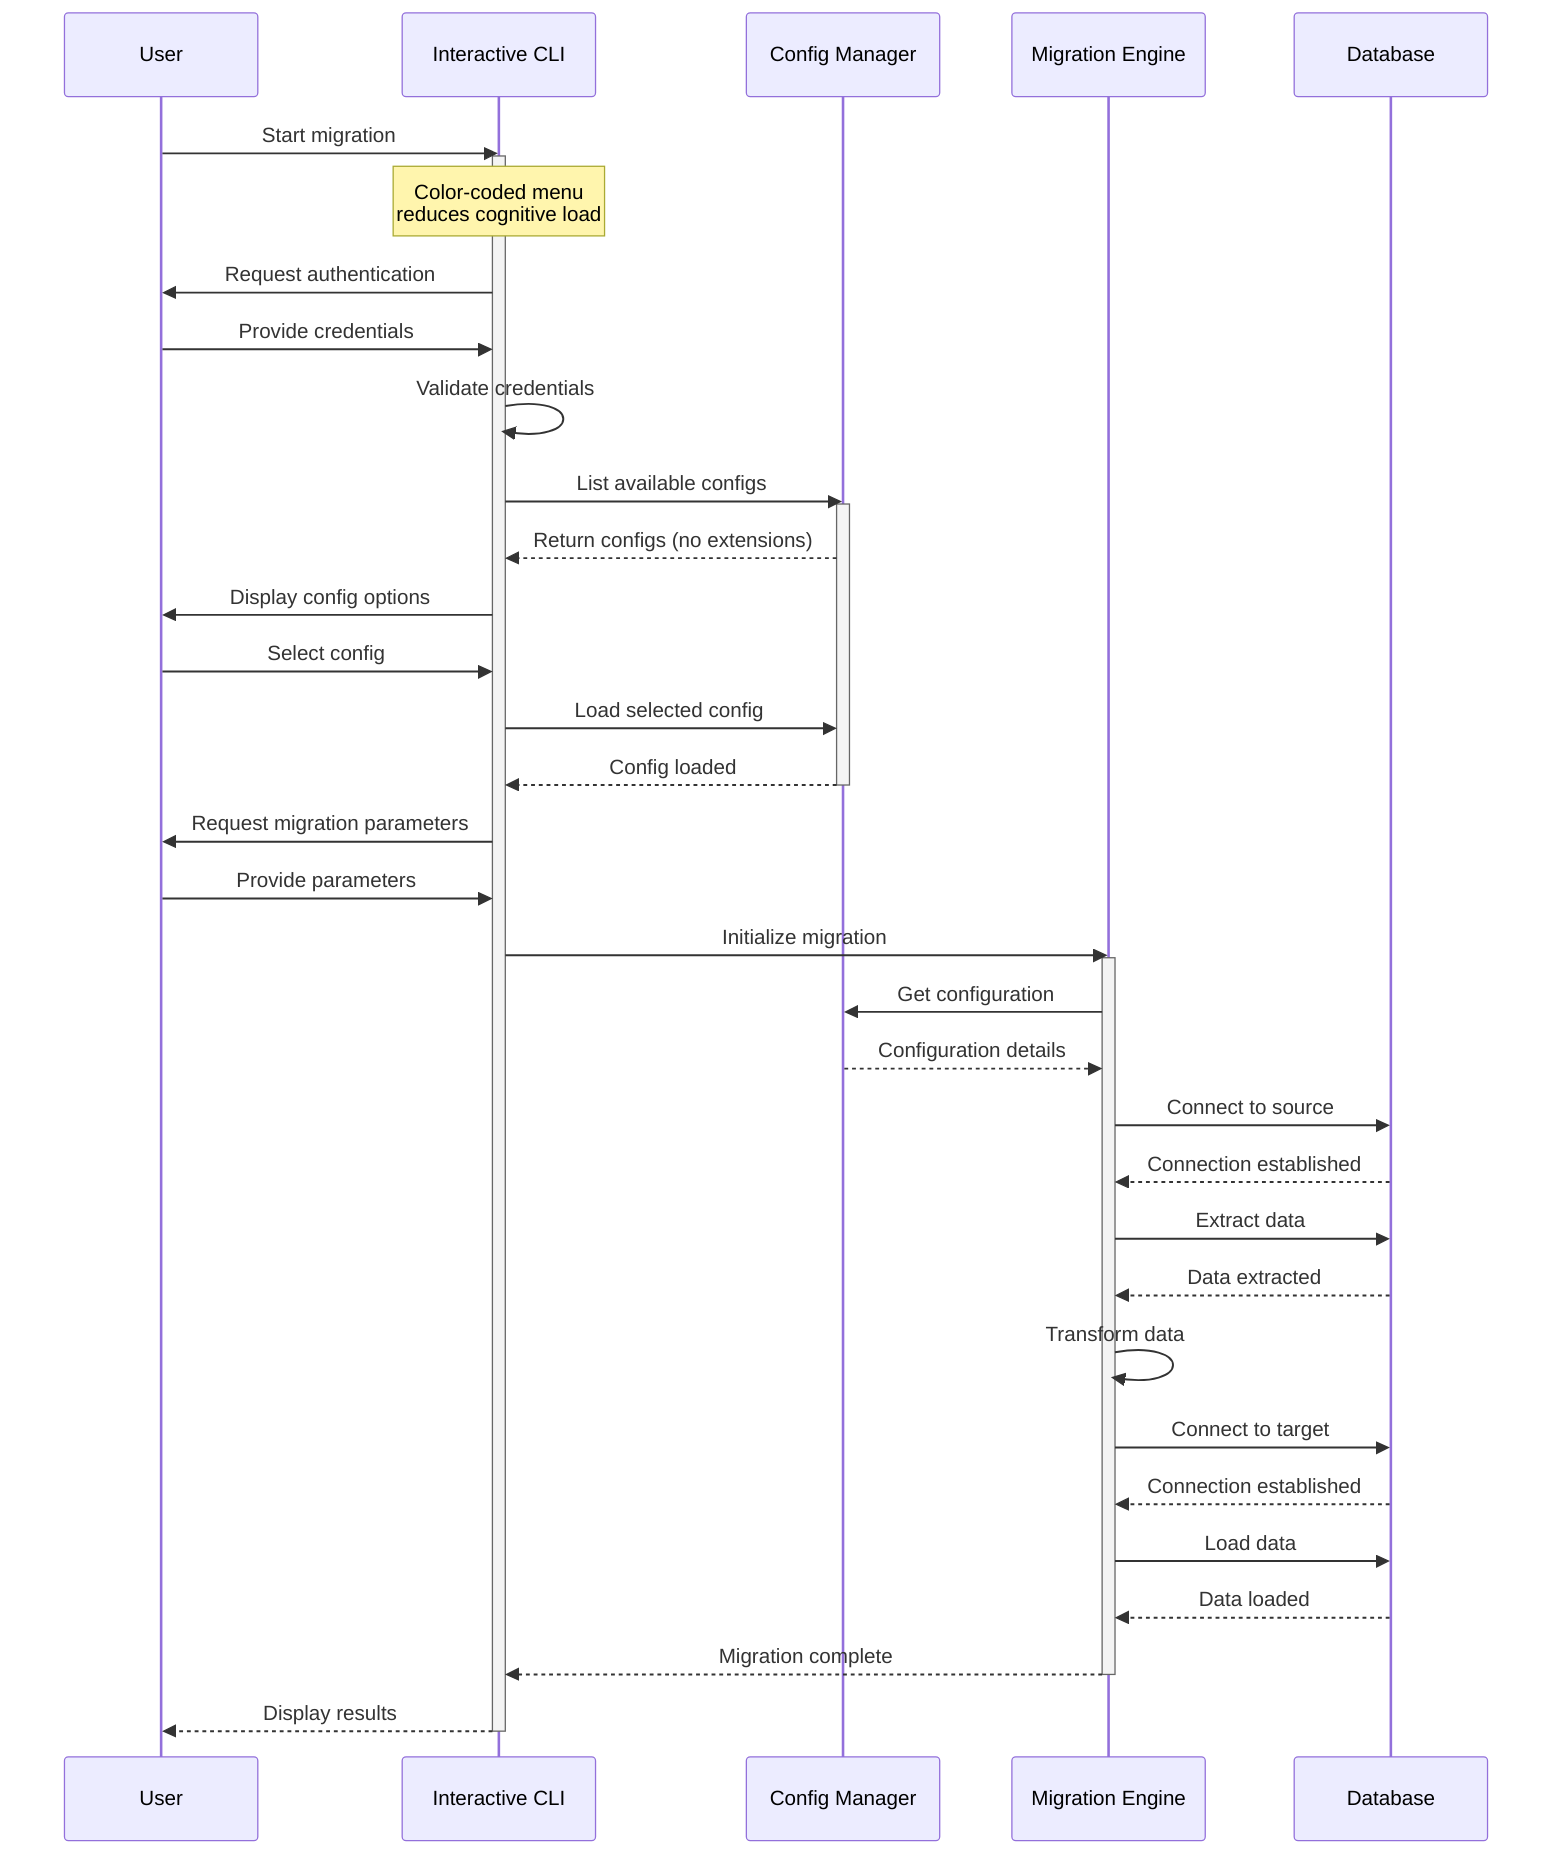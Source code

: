 sequenceDiagram
    participant User
    participant CLI as Interactive CLI
    participant Config as Config Manager
    participant Migration as Migration Engine
    participant DB as Database
    
    User->>CLI: Start migration
    activate CLI
    Note over CLI: Color-coded menu<br/>reduces cognitive load
    
    CLI->>User: Request authentication
    User->>CLI: Provide credentials
    CLI->>CLI: Validate credentials
    
    CLI->>Config: List available configs
    activate Config
    Config-->>CLI: Return configs (no extensions)
    CLI->>User: Display config options
    User->>CLI: Select config
    
    CLI->>Config: Load selected config
    Config-->>CLI: Config loaded
    deactivate Config
    
    CLI->>User: Request migration parameters
    User->>CLI: Provide parameters
    
    CLI->>Migration: Initialize migration
    activate Migration
    Migration->>Config: Get configuration
    Config-->>Migration: Configuration details
    
    Migration->>DB: Connect to source
    DB-->>Migration: Connection established
    Migration->>DB: Extract data
    DB-->>Migration: Data extracted
    
    Migration->>Migration: Transform data
    
    Migration->>DB: Connect to target
    DB-->>Migration: Connection established
    Migration->>DB: Load data
    DB-->>Migration: Data loaded
    
    Migration-->>CLI: Migration complete
    deactivate Migration
    
    CLI-->>User: Display results
    deactivate CLI